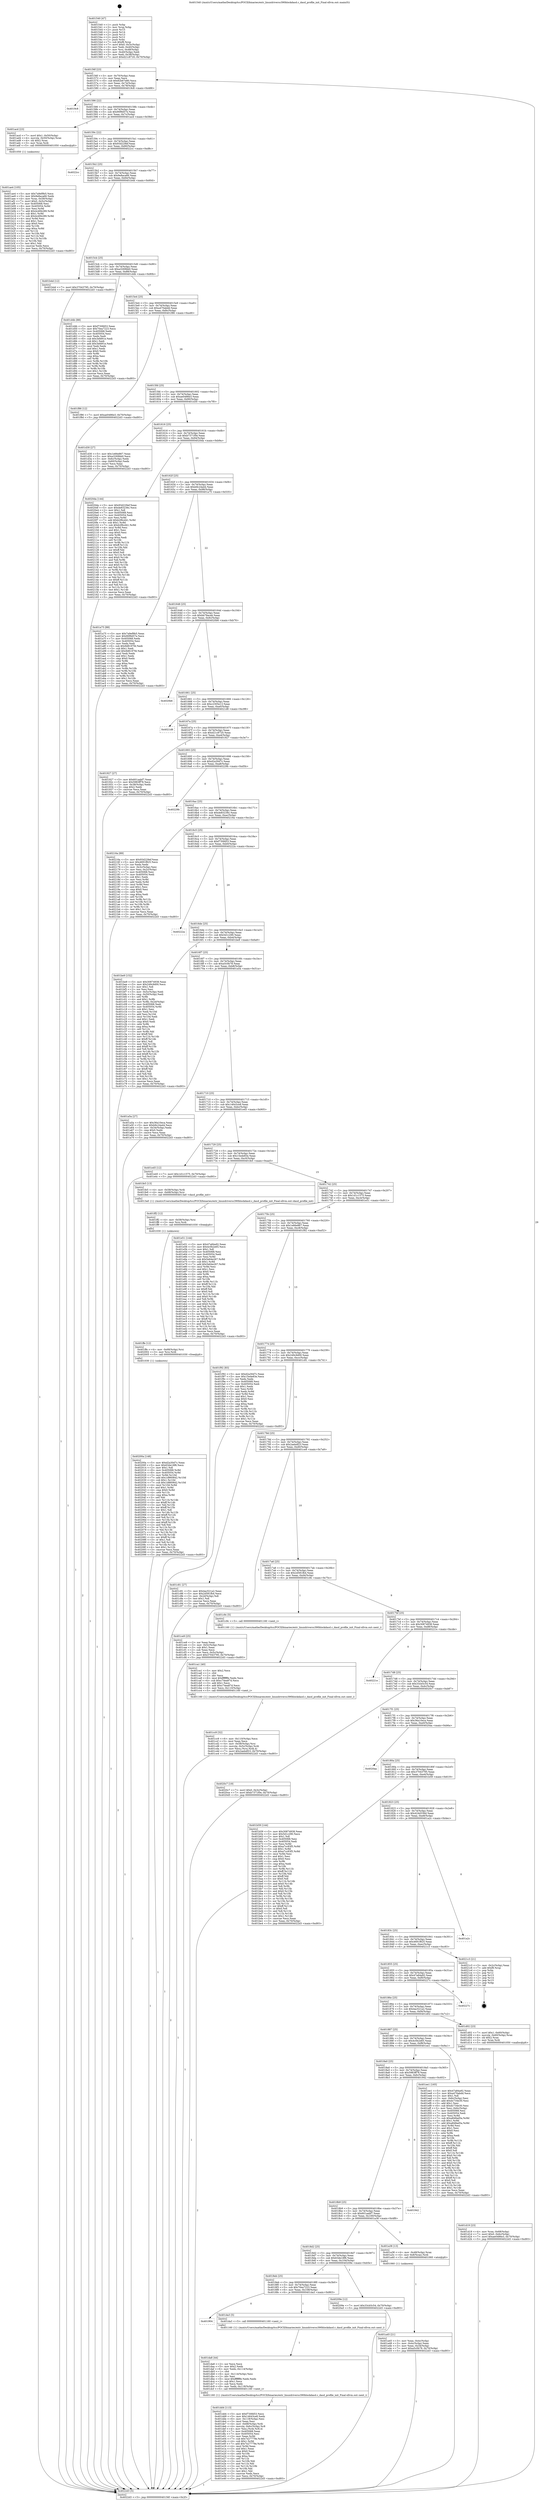 digraph "0x401540" {
  label = "0x401540 (/mnt/c/Users/mathe/Desktop/tcc/POCII/binaries/extr_linuxdriverss390blockdasd.c_dasd_profile_init_Final-ollvm.out::main(0))"
  labelloc = "t"
  node[shape=record]

  Entry [label="",width=0.3,height=0.3,shape=circle,fillcolor=black,style=filled]
  "0x40156f" [label="{
     0x40156f [23]\l
     | [instrs]\l
     &nbsp;&nbsp;0x40156f \<+3\>: mov -0x70(%rbp),%eax\l
     &nbsp;&nbsp;0x401572 \<+2\>: mov %eax,%ecx\l
     &nbsp;&nbsp;0x401574 \<+6\>: sub $0x82b67e80,%ecx\l
     &nbsp;&nbsp;0x40157a \<+3\>: mov %eax,-0x74(%rbp)\l
     &nbsp;&nbsp;0x40157d \<+3\>: mov %ecx,-0x78(%rbp)\l
     &nbsp;&nbsp;0x401580 \<+6\>: je 00000000004019c8 \<main+0x488\>\l
  }"]
  "0x4019c8" [label="{
     0x4019c8\l
  }", style=dashed]
  "0x401586" [label="{
     0x401586 [22]\l
     | [instrs]\l
     &nbsp;&nbsp;0x401586 \<+5\>: jmp 000000000040158b \<main+0x4b\>\l
     &nbsp;&nbsp;0x40158b \<+3\>: mov -0x74(%rbp),%eax\l
     &nbsp;&nbsp;0x40158e \<+5\>: sub $0x90f9d57e,%eax\l
     &nbsp;&nbsp;0x401593 \<+3\>: mov %eax,-0x7c(%rbp)\l
     &nbsp;&nbsp;0x401596 \<+6\>: je 0000000000401acd \<main+0x58d\>\l
  }"]
  Exit [label="",width=0.3,height=0.3,shape=circle,fillcolor=black,style=filled,peripheries=2]
  "0x401acd" [label="{
     0x401acd [23]\l
     | [instrs]\l
     &nbsp;&nbsp;0x401acd \<+7\>: movl $0x1,-0x50(%rbp)\l
     &nbsp;&nbsp;0x401ad4 \<+4\>: movslq -0x50(%rbp),%rax\l
     &nbsp;&nbsp;0x401ad8 \<+4\>: shl $0x2,%rax\l
     &nbsp;&nbsp;0x401adc \<+3\>: mov %rax,%rdi\l
     &nbsp;&nbsp;0x401adf \<+5\>: call 0000000000401050 \<malloc@plt\>\l
     | [calls]\l
     &nbsp;&nbsp;0x401050 \{1\} (unknown)\l
  }"]
  "0x40159c" [label="{
     0x40159c [22]\l
     | [instrs]\l
     &nbsp;&nbsp;0x40159c \<+5\>: jmp 00000000004015a1 \<main+0x61\>\l
     &nbsp;&nbsp;0x4015a1 \<+3\>: mov -0x74(%rbp),%eax\l
     &nbsp;&nbsp;0x4015a4 \<+5\>: sub $0x93d229ef,%eax\l
     &nbsp;&nbsp;0x4015a9 \<+3\>: mov %eax,-0x80(%rbp)\l
     &nbsp;&nbsp;0x4015ac \<+6\>: je 00000000004022cc \<main+0xd8c\>\l
  }"]
  "0x40200a" [label="{
     0x40200a [148]\l
     | [instrs]\l
     &nbsp;&nbsp;0x40200a \<+5\>: mov $0xd2a30d7c,%eax\l
     &nbsp;&nbsp;0x40200f \<+5\>: mov $0x63de18f6,%ecx\l
     &nbsp;&nbsp;0x402014 \<+2\>: mov $0x1,%dl\l
     &nbsp;&nbsp;0x402016 \<+8\>: mov 0x405068,%r8d\l
     &nbsp;&nbsp;0x40201e \<+8\>: mov 0x405054,%r9d\l
     &nbsp;&nbsp;0x402026 \<+3\>: mov %r8d,%r10d\l
     &nbsp;&nbsp;0x402029 \<+7\>: add $0x1d860842,%r10d\l
     &nbsp;&nbsp;0x402030 \<+4\>: sub $0x1,%r10d\l
     &nbsp;&nbsp;0x402034 \<+7\>: sub $0x1d860842,%r10d\l
     &nbsp;&nbsp;0x40203b \<+4\>: imul %r10d,%r8d\l
     &nbsp;&nbsp;0x40203f \<+4\>: and $0x1,%r8d\l
     &nbsp;&nbsp;0x402043 \<+4\>: cmp $0x0,%r8d\l
     &nbsp;&nbsp;0x402047 \<+4\>: sete %r11b\l
     &nbsp;&nbsp;0x40204b \<+4\>: cmp $0xa,%r9d\l
     &nbsp;&nbsp;0x40204f \<+3\>: setl %bl\l
     &nbsp;&nbsp;0x402052 \<+3\>: mov %r11b,%r14b\l
     &nbsp;&nbsp;0x402055 \<+4\>: xor $0xff,%r14b\l
     &nbsp;&nbsp;0x402059 \<+3\>: mov %bl,%r15b\l
     &nbsp;&nbsp;0x40205c \<+4\>: xor $0xff,%r15b\l
     &nbsp;&nbsp;0x402060 \<+3\>: xor $0x1,%dl\l
     &nbsp;&nbsp;0x402063 \<+3\>: mov %r14b,%r12b\l
     &nbsp;&nbsp;0x402066 \<+4\>: and $0xff,%r12b\l
     &nbsp;&nbsp;0x40206a \<+3\>: and %dl,%r11b\l
     &nbsp;&nbsp;0x40206d \<+3\>: mov %r15b,%r13b\l
     &nbsp;&nbsp;0x402070 \<+4\>: and $0xff,%r13b\l
     &nbsp;&nbsp;0x402074 \<+2\>: and %dl,%bl\l
     &nbsp;&nbsp;0x402076 \<+3\>: or %r11b,%r12b\l
     &nbsp;&nbsp;0x402079 \<+3\>: or %bl,%r13b\l
     &nbsp;&nbsp;0x40207c \<+3\>: xor %r13b,%r12b\l
     &nbsp;&nbsp;0x40207f \<+3\>: or %r15b,%r14b\l
     &nbsp;&nbsp;0x402082 \<+4\>: xor $0xff,%r14b\l
     &nbsp;&nbsp;0x402086 \<+3\>: or $0x1,%dl\l
     &nbsp;&nbsp;0x402089 \<+3\>: and %dl,%r14b\l
     &nbsp;&nbsp;0x40208c \<+3\>: or %r14b,%r12b\l
     &nbsp;&nbsp;0x40208f \<+4\>: test $0x1,%r12b\l
     &nbsp;&nbsp;0x402093 \<+3\>: cmovne %ecx,%eax\l
     &nbsp;&nbsp;0x402096 \<+3\>: mov %eax,-0x70(%rbp)\l
     &nbsp;&nbsp;0x402099 \<+5\>: jmp 00000000004022d3 \<main+0xd93\>\l
  }"]
  "0x4022cc" [label="{
     0x4022cc\l
  }", style=dashed]
  "0x4015b2" [label="{
     0x4015b2 [25]\l
     | [instrs]\l
     &nbsp;&nbsp;0x4015b2 \<+5\>: jmp 00000000004015b7 \<main+0x77\>\l
     &nbsp;&nbsp;0x4015b7 \<+3\>: mov -0x74(%rbp),%eax\l
     &nbsp;&nbsp;0x4015ba \<+5\>: sub $0x9e8aca66,%eax\l
     &nbsp;&nbsp;0x4015bf \<+6\>: mov %eax,-0x84(%rbp)\l
     &nbsp;&nbsp;0x4015c5 \<+6\>: je 0000000000401b4d \<main+0x60d\>\l
  }"]
  "0x401ffe" [label="{
     0x401ffe [12]\l
     | [instrs]\l
     &nbsp;&nbsp;0x401ffe \<+4\>: mov -0x68(%rbp),%rsi\l
     &nbsp;&nbsp;0x402002 \<+3\>: mov %rsi,%rdi\l
     &nbsp;&nbsp;0x402005 \<+5\>: call 0000000000401030 \<free@plt\>\l
     | [calls]\l
     &nbsp;&nbsp;0x401030 \{1\} (unknown)\l
  }"]
  "0x401b4d" [label="{
     0x401b4d [12]\l
     | [instrs]\l
     &nbsp;&nbsp;0x401b4d \<+7\>: movl $0x37043795,-0x70(%rbp)\l
     &nbsp;&nbsp;0x401b54 \<+5\>: jmp 00000000004022d3 \<main+0xd93\>\l
  }"]
  "0x4015cb" [label="{
     0x4015cb [25]\l
     | [instrs]\l
     &nbsp;&nbsp;0x4015cb \<+5\>: jmp 00000000004015d0 \<main+0x90\>\l
     &nbsp;&nbsp;0x4015d0 \<+3\>: mov -0x74(%rbp),%eax\l
     &nbsp;&nbsp;0x4015d3 \<+5\>: sub $0xa3269bb0,%eax\l
     &nbsp;&nbsp;0x4015d8 \<+6\>: mov %eax,-0x88(%rbp)\l
     &nbsp;&nbsp;0x4015de \<+6\>: je 0000000000401d4b \<main+0x80b\>\l
  }"]
  "0x401ff2" [label="{
     0x401ff2 [12]\l
     | [instrs]\l
     &nbsp;&nbsp;0x401ff2 \<+4\>: mov -0x58(%rbp),%rsi\l
     &nbsp;&nbsp;0x401ff6 \<+3\>: mov %rsi,%rdi\l
     &nbsp;&nbsp;0x401ff9 \<+5\>: call 0000000000401030 \<free@plt\>\l
     | [calls]\l
     &nbsp;&nbsp;0x401030 \{1\} (unknown)\l
  }"]
  "0x401d4b" [label="{
     0x401d4b [88]\l
     | [instrs]\l
     &nbsp;&nbsp;0x401d4b \<+5\>: mov $0xf730fd53,%eax\l
     &nbsp;&nbsp;0x401d50 \<+5\>: mov $0x70ea7223,%ecx\l
     &nbsp;&nbsp;0x401d55 \<+7\>: mov 0x405068,%edx\l
     &nbsp;&nbsp;0x401d5c \<+7\>: mov 0x405054,%esi\l
     &nbsp;&nbsp;0x401d63 \<+2\>: mov %edx,%edi\l
     &nbsp;&nbsp;0x401d65 \<+6\>: sub $0x3efd91e,%edi\l
     &nbsp;&nbsp;0x401d6b \<+3\>: sub $0x1,%edi\l
     &nbsp;&nbsp;0x401d6e \<+6\>: add $0x3efd91e,%edi\l
     &nbsp;&nbsp;0x401d74 \<+3\>: imul %edi,%edx\l
     &nbsp;&nbsp;0x401d77 \<+3\>: and $0x1,%edx\l
     &nbsp;&nbsp;0x401d7a \<+3\>: cmp $0x0,%edx\l
     &nbsp;&nbsp;0x401d7d \<+4\>: sete %r8b\l
     &nbsp;&nbsp;0x401d81 \<+3\>: cmp $0xa,%esi\l
     &nbsp;&nbsp;0x401d84 \<+4\>: setl %r9b\l
     &nbsp;&nbsp;0x401d88 \<+3\>: mov %r8b,%r10b\l
     &nbsp;&nbsp;0x401d8b \<+3\>: and %r9b,%r10b\l
     &nbsp;&nbsp;0x401d8e \<+3\>: xor %r9b,%r8b\l
     &nbsp;&nbsp;0x401d91 \<+3\>: or %r8b,%r10b\l
     &nbsp;&nbsp;0x401d94 \<+4\>: test $0x1,%r10b\l
     &nbsp;&nbsp;0x401d98 \<+3\>: cmovne %ecx,%eax\l
     &nbsp;&nbsp;0x401d9b \<+3\>: mov %eax,-0x70(%rbp)\l
     &nbsp;&nbsp;0x401d9e \<+5\>: jmp 00000000004022d3 \<main+0xd93\>\l
  }"]
  "0x4015e4" [label="{
     0x4015e4 [25]\l
     | [instrs]\l
     &nbsp;&nbsp;0x4015e4 \<+5\>: jmp 00000000004015e9 \<main+0xa9\>\l
     &nbsp;&nbsp;0x4015e9 \<+3\>: mov -0x74(%rbp),%eax\l
     &nbsp;&nbsp;0x4015ec \<+5\>: sub $0xa470abdd,%eax\l
     &nbsp;&nbsp;0x4015f1 \<+6\>: mov %eax,-0x8c(%rbp)\l
     &nbsp;&nbsp;0x4015f7 \<+6\>: je 0000000000401f86 \<main+0xa46\>\l
  }"]
  "0x401dd4" [label="{
     0x401dd4 [113]\l
     | [instrs]\l
     &nbsp;&nbsp;0x401dd4 \<+5\>: mov $0xf730fd53,%ecx\l
     &nbsp;&nbsp;0x401dd9 \<+5\>: mov $0x14643ce8,%edx\l
     &nbsp;&nbsp;0x401dde \<+6\>: mov -0x118(%rbp),%esi\l
     &nbsp;&nbsp;0x401de4 \<+3\>: imul %eax,%esi\l
     &nbsp;&nbsp;0x401de7 \<+4\>: mov -0x68(%rbp),%rdi\l
     &nbsp;&nbsp;0x401deb \<+4\>: movslq -0x6c(%rbp),%r8\l
     &nbsp;&nbsp;0x401def \<+4\>: mov %esi,(%rdi,%r8,4)\l
     &nbsp;&nbsp;0x401df3 \<+7\>: mov 0x405068,%eax\l
     &nbsp;&nbsp;0x401dfa \<+7\>: mov 0x405054,%esi\l
     &nbsp;&nbsp;0x401e01 \<+3\>: mov %eax,%r9d\l
     &nbsp;&nbsp;0x401e04 \<+7\>: sub $0x7e27779e,%r9d\l
     &nbsp;&nbsp;0x401e0b \<+4\>: sub $0x1,%r9d\l
     &nbsp;&nbsp;0x401e0f \<+7\>: add $0x7e27779e,%r9d\l
     &nbsp;&nbsp;0x401e16 \<+4\>: imul %r9d,%eax\l
     &nbsp;&nbsp;0x401e1a \<+3\>: and $0x1,%eax\l
     &nbsp;&nbsp;0x401e1d \<+3\>: cmp $0x0,%eax\l
     &nbsp;&nbsp;0x401e20 \<+4\>: sete %r10b\l
     &nbsp;&nbsp;0x401e24 \<+3\>: cmp $0xa,%esi\l
     &nbsp;&nbsp;0x401e27 \<+4\>: setl %r11b\l
     &nbsp;&nbsp;0x401e2b \<+3\>: mov %r10b,%bl\l
     &nbsp;&nbsp;0x401e2e \<+3\>: and %r11b,%bl\l
     &nbsp;&nbsp;0x401e31 \<+3\>: xor %r11b,%r10b\l
     &nbsp;&nbsp;0x401e34 \<+3\>: or %r10b,%bl\l
     &nbsp;&nbsp;0x401e37 \<+3\>: test $0x1,%bl\l
     &nbsp;&nbsp;0x401e3a \<+3\>: cmovne %edx,%ecx\l
     &nbsp;&nbsp;0x401e3d \<+3\>: mov %ecx,-0x70(%rbp)\l
     &nbsp;&nbsp;0x401e40 \<+5\>: jmp 00000000004022d3 \<main+0xd93\>\l
  }"]
  "0x401f86" [label="{
     0x401f86 [12]\l
     | [instrs]\l
     &nbsp;&nbsp;0x401f86 \<+7\>: movl $0xae0486e3,-0x70(%rbp)\l
     &nbsp;&nbsp;0x401f8d \<+5\>: jmp 00000000004022d3 \<main+0xd93\>\l
  }"]
  "0x4015fd" [label="{
     0x4015fd [25]\l
     | [instrs]\l
     &nbsp;&nbsp;0x4015fd \<+5\>: jmp 0000000000401602 \<main+0xc2\>\l
     &nbsp;&nbsp;0x401602 \<+3\>: mov -0x74(%rbp),%eax\l
     &nbsp;&nbsp;0x401605 \<+5\>: sub $0xae0486e3,%eax\l
     &nbsp;&nbsp;0x40160a \<+6\>: mov %eax,-0x90(%rbp)\l
     &nbsp;&nbsp;0x401610 \<+6\>: je 0000000000401d30 \<main+0x7f0\>\l
  }"]
  "0x401da8" [label="{
     0x401da8 [44]\l
     | [instrs]\l
     &nbsp;&nbsp;0x401da8 \<+2\>: xor %ecx,%ecx\l
     &nbsp;&nbsp;0x401daa \<+5\>: mov $0x2,%edx\l
     &nbsp;&nbsp;0x401daf \<+6\>: mov %edx,-0x114(%rbp)\l
     &nbsp;&nbsp;0x401db5 \<+1\>: cltd\l
     &nbsp;&nbsp;0x401db6 \<+6\>: mov -0x114(%rbp),%esi\l
     &nbsp;&nbsp;0x401dbc \<+2\>: idiv %esi\l
     &nbsp;&nbsp;0x401dbe \<+6\>: imul $0xfffffffe,%edx,%edx\l
     &nbsp;&nbsp;0x401dc4 \<+3\>: sub $0x1,%ecx\l
     &nbsp;&nbsp;0x401dc7 \<+2\>: sub %ecx,%edx\l
     &nbsp;&nbsp;0x401dc9 \<+6\>: mov %edx,-0x118(%rbp)\l
     &nbsp;&nbsp;0x401dcf \<+5\>: call 0000000000401160 \<next_i\>\l
     | [calls]\l
     &nbsp;&nbsp;0x401160 \{1\} (/mnt/c/Users/mathe/Desktop/tcc/POCII/binaries/extr_linuxdriverss390blockdasd.c_dasd_profile_init_Final-ollvm.out::next_i)\l
  }"]
  "0x401d30" [label="{
     0x401d30 [27]\l
     | [instrs]\l
     &nbsp;&nbsp;0x401d30 \<+5\>: mov $0x1e66e867,%eax\l
     &nbsp;&nbsp;0x401d35 \<+5\>: mov $0xa3269bb0,%ecx\l
     &nbsp;&nbsp;0x401d3a \<+3\>: mov -0x6c(%rbp),%edx\l
     &nbsp;&nbsp;0x401d3d \<+3\>: cmp -0x60(%rbp),%edx\l
     &nbsp;&nbsp;0x401d40 \<+3\>: cmovl %ecx,%eax\l
     &nbsp;&nbsp;0x401d43 \<+3\>: mov %eax,-0x70(%rbp)\l
     &nbsp;&nbsp;0x401d46 \<+5\>: jmp 00000000004022d3 \<main+0xd93\>\l
  }"]
  "0x401616" [label="{
     0x401616 [25]\l
     | [instrs]\l
     &nbsp;&nbsp;0x401616 \<+5\>: jmp 000000000040161b \<main+0xdb\>\l
     &nbsp;&nbsp;0x40161b \<+3\>: mov -0x74(%rbp),%eax\l
     &nbsp;&nbsp;0x40161e \<+5\>: sub $0xb7371f0e,%eax\l
     &nbsp;&nbsp;0x401623 \<+6\>: mov %eax,-0x94(%rbp)\l
     &nbsp;&nbsp;0x401629 \<+6\>: je 00000000004020da \<main+0xb9a\>\l
  }"]
  "0x401904" [label="{
     0x401904\l
  }", style=dashed]
  "0x4020da" [label="{
     0x4020da [144]\l
     | [instrs]\l
     &nbsp;&nbsp;0x4020da \<+5\>: mov $0x93d229ef,%eax\l
     &nbsp;&nbsp;0x4020df \<+5\>: mov $0xde83236c,%ecx\l
     &nbsp;&nbsp;0x4020e4 \<+2\>: mov $0x1,%dl\l
     &nbsp;&nbsp;0x4020e6 \<+7\>: mov 0x405068,%esi\l
     &nbsp;&nbsp;0x4020ed \<+7\>: mov 0x405054,%edi\l
     &nbsp;&nbsp;0x4020f4 \<+3\>: mov %esi,%r8d\l
     &nbsp;&nbsp;0x4020f7 \<+7\>: add $0xb2f6cd41,%r8d\l
     &nbsp;&nbsp;0x4020fe \<+4\>: sub $0x1,%r8d\l
     &nbsp;&nbsp;0x402102 \<+7\>: sub $0xb2f6cd41,%r8d\l
     &nbsp;&nbsp;0x402109 \<+4\>: imul %r8d,%esi\l
     &nbsp;&nbsp;0x40210d \<+3\>: and $0x1,%esi\l
     &nbsp;&nbsp;0x402110 \<+3\>: cmp $0x0,%esi\l
     &nbsp;&nbsp;0x402113 \<+4\>: sete %r9b\l
     &nbsp;&nbsp;0x402117 \<+3\>: cmp $0xa,%edi\l
     &nbsp;&nbsp;0x40211a \<+4\>: setl %r10b\l
     &nbsp;&nbsp;0x40211e \<+3\>: mov %r9b,%r11b\l
     &nbsp;&nbsp;0x402121 \<+4\>: xor $0xff,%r11b\l
     &nbsp;&nbsp;0x402125 \<+3\>: mov %r10b,%bl\l
     &nbsp;&nbsp;0x402128 \<+3\>: xor $0xff,%bl\l
     &nbsp;&nbsp;0x40212b \<+3\>: xor $0x0,%dl\l
     &nbsp;&nbsp;0x40212e \<+3\>: mov %r11b,%r14b\l
     &nbsp;&nbsp;0x402131 \<+4\>: and $0x0,%r14b\l
     &nbsp;&nbsp;0x402135 \<+3\>: and %dl,%r9b\l
     &nbsp;&nbsp;0x402138 \<+3\>: mov %bl,%r15b\l
     &nbsp;&nbsp;0x40213b \<+4\>: and $0x0,%r15b\l
     &nbsp;&nbsp;0x40213f \<+3\>: and %dl,%r10b\l
     &nbsp;&nbsp;0x402142 \<+3\>: or %r9b,%r14b\l
     &nbsp;&nbsp;0x402145 \<+3\>: or %r10b,%r15b\l
     &nbsp;&nbsp;0x402148 \<+3\>: xor %r15b,%r14b\l
     &nbsp;&nbsp;0x40214b \<+3\>: or %bl,%r11b\l
     &nbsp;&nbsp;0x40214e \<+4\>: xor $0xff,%r11b\l
     &nbsp;&nbsp;0x402152 \<+3\>: or $0x0,%dl\l
     &nbsp;&nbsp;0x402155 \<+3\>: and %dl,%r11b\l
     &nbsp;&nbsp;0x402158 \<+3\>: or %r11b,%r14b\l
     &nbsp;&nbsp;0x40215b \<+4\>: test $0x1,%r14b\l
     &nbsp;&nbsp;0x40215f \<+3\>: cmovne %ecx,%eax\l
     &nbsp;&nbsp;0x402162 \<+3\>: mov %eax,-0x70(%rbp)\l
     &nbsp;&nbsp;0x402165 \<+5\>: jmp 00000000004022d3 \<main+0xd93\>\l
  }"]
  "0x40162f" [label="{
     0x40162f [25]\l
     | [instrs]\l
     &nbsp;&nbsp;0x40162f \<+5\>: jmp 0000000000401634 \<main+0xf4\>\l
     &nbsp;&nbsp;0x401634 \<+3\>: mov -0x74(%rbp),%eax\l
     &nbsp;&nbsp;0x401637 \<+5\>: sub $0xb9c24a44,%eax\l
     &nbsp;&nbsp;0x40163c \<+6\>: mov %eax,-0x98(%rbp)\l
     &nbsp;&nbsp;0x401642 \<+6\>: je 0000000000401a75 \<main+0x535\>\l
  }"]
  "0x401da3" [label="{
     0x401da3 [5]\l
     | [instrs]\l
     &nbsp;&nbsp;0x401da3 \<+5\>: call 0000000000401160 \<next_i\>\l
     | [calls]\l
     &nbsp;&nbsp;0x401160 \{1\} (/mnt/c/Users/mathe/Desktop/tcc/POCII/binaries/extr_linuxdriverss390blockdasd.c_dasd_profile_init_Final-ollvm.out::next_i)\l
  }"]
  "0x401a75" [label="{
     0x401a75 [88]\l
     | [instrs]\l
     &nbsp;&nbsp;0x401a75 \<+5\>: mov $0x7a9ef9b5,%eax\l
     &nbsp;&nbsp;0x401a7a \<+5\>: mov $0x90f9d57e,%ecx\l
     &nbsp;&nbsp;0x401a7f \<+7\>: mov 0x405068,%edx\l
     &nbsp;&nbsp;0x401a86 \<+7\>: mov 0x405054,%esi\l
     &nbsp;&nbsp;0x401a8d \<+2\>: mov %edx,%edi\l
     &nbsp;&nbsp;0x401a8f \<+6\>: sub $0x9d8197fd,%edi\l
     &nbsp;&nbsp;0x401a95 \<+3\>: sub $0x1,%edi\l
     &nbsp;&nbsp;0x401a98 \<+6\>: add $0x9d8197fd,%edi\l
     &nbsp;&nbsp;0x401a9e \<+3\>: imul %edi,%edx\l
     &nbsp;&nbsp;0x401aa1 \<+3\>: and $0x1,%edx\l
     &nbsp;&nbsp;0x401aa4 \<+3\>: cmp $0x0,%edx\l
     &nbsp;&nbsp;0x401aa7 \<+4\>: sete %r8b\l
     &nbsp;&nbsp;0x401aab \<+3\>: cmp $0xa,%esi\l
     &nbsp;&nbsp;0x401aae \<+4\>: setl %r9b\l
     &nbsp;&nbsp;0x401ab2 \<+3\>: mov %r8b,%r10b\l
     &nbsp;&nbsp;0x401ab5 \<+3\>: and %r9b,%r10b\l
     &nbsp;&nbsp;0x401ab8 \<+3\>: xor %r9b,%r8b\l
     &nbsp;&nbsp;0x401abb \<+3\>: or %r8b,%r10b\l
     &nbsp;&nbsp;0x401abe \<+4\>: test $0x1,%r10b\l
     &nbsp;&nbsp;0x401ac2 \<+3\>: cmovne %ecx,%eax\l
     &nbsp;&nbsp;0x401ac5 \<+3\>: mov %eax,-0x70(%rbp)\l
     &nbsp;&nbsp;0x401ac8 \<+5\>: jmp 00000000004022d3 \<main+0xd93\>\l
  }"]
  "0x401648" [label="{
     0x401648 [25]\l
     | [instrs]\l
     &nbsp;&nbsp;0x401648 \<+5\>: jmp 000000000040164d \<main+0x10d\>\l
     &nbsp;&nbsp;0x40164d \<+3\>: mov -0x74(%rbp),%eax\l
     &nbsp;&nbsp;0x401650 \<+5\>: sub $0xbb78acab,%eax\l
     &nbsp;&nbsp;0x401655 \<+6\>: mov %eax,-0x9c(%rbp)\l
     &nbsp;&nbsp;0x40165b \<+6\>: je 00000000004020b6 \<main+0xb76\>\l
  }"]
  "0x4018eb" [label="{
     0x4018eb [25]\l
     | [instrs]\l
     &nbsp;&nbsp;0x4018eb \<+5\>: jmp 00000000004018f0 \<main+0x3b0\>\l
     &nbsp;&nbsp;0x4018f0 \<+3\>: mov -0x74(%rbp),%eax\l
     &nbsp;&nbsp;0x4018f3 \<+5\>: sub $0x70ea7223,%eax\l
     &nbsp;&nbsp;0x4018f8 \<+6\>: mov %eax,-0x108(%rbp)\l
     &nbsp;&nbsp;0x4018fe \<+6\>: je 0000000000401da3 \<main+0x863\>\l
  }"]
  "0x4020b6" [label="{
     0x4020b6\l
  }", style=dashed]
  "0x401661" [label="{
     0x401661 [25]\l
     | [instrs]\l
     &nbsp;&nbsp;0x401661 \<+5\>: jmp 0000000000401666 \<main+0x126\>\l
     &nbsp;&nbsp;0x401666 \<+3\>: mov -0x74(%rbp),%eax\l
     &nbsp;&nbsp;0x401669 \<+5\>: sub $0xc2305e13,%eax\l
     &nbsp;&nbsp;0x40166e \<+6\>: mov %eax,-0xa0(%rbp)\l
     &nbsp;&nbsp;0x401674 \<+6\>: je 00000000004021d8 \<main+0xc98\>\l
  }"]
  "0x40209e" [label="{
     0x40209e [12]\l
     | [instrs]\l
     &nbsp;&nbsp;0x40209e \<+7\>: movl $0x33cb5c54,-0x70(%rbp)\l
     &nbsp;&nbsp;0x4020a5 \<+5\>: jmp 00000000004022d3 \<main+0xd93\>\l
  }"]
  "0x4021d8" [label="{
     0x4021d8\l
  }", style=dashed]
  "0x40167a" [label="{
     0x40167a [25]\l
     | [instrs]\l
     &nbsp;&nbsp;0x40167a \<+5\>: jmp 000000000040167f \<main+0x13f\>\l
     &nbsp;&nbsp;0x40167f \<+3\>: mov -0x74(%rbp),%eax\l
     &nbsp;&nbsp;0x401682 \<+5\>: sub $0xd21c8720,%eax\l
     &nbsp;&nbsp;0x401687 \<+6\>: mov %eax,-0xa4(%rbp)\l
     &nbsp;&nbsp;0x40168d \<+6\>: je 0000000000401927 \<main+0x3e7\>\l
  }"]
  "0x401d19" [label="{
     0x401d19 [23]\l
     | [instrs]\l
     &nbsp;&nbsp;0x401d19 \<+4\>: mov %rax,-0x68(%rbp)\l
     &nbsp;&nbsp;0x401d1d \<+7\>: movl $0x0,-0x6c(%rbp)\l
     &nbsp;&nbsp;0x401d24 \<+7\>: movl $0xae0486e3,-0x70(%rbp)\l
     &nbsp;&nbsp;0x401d2b \<+5\>: jmp 00000000004022d3 \<main+0xd93\>\l
  }"]
  "0x401927" [label="{
     0x401927 [27]\l
     | [instrs]\l
     &nbsp;&nbsp;0x401927 \<+5\>: mov $0x601aabf7,%eax\l
     &nbsp;&nbsp;0x40192c \<+5\>: mov $0x5983ff78,%ecx\l
     &nbsp;&nbsp;0x401931 \<+3\>: mov -0x38(%rbp),%edx\l
     &nbsp;&nbsp;0x401934 \<+3\>: cmp $0x2,%edx\l
     &nbsp;&nbsp;0x401937 \<+3\>: cmovne %ecx,%eax\l
     &nbsp;&nbsp;0x40193a \<+3\>: mov %eax,-0x70(%rbp)\l
     &nbsp;&nbsp;0x40193d \<+5\>: jmp 00000000004022d3 \<main+0xd93\>\l
  }"]
  "0x401693" [label="{
     0x401693 [25]\l
     | [instrs]\l
     &nbsp;&nbsp;0x401693 \<+5\>: jmp 0000000000401698 \<main+0x158\>\l
     &nbsp;&nbsp;0x401698 \<+3\>: mov -0x74(%rbp),%eax\l
     &nbsp;&nbsp;0x40169b \<+5\>: sub $0xd2a30d7c,%eax\l
     &nbsp;&nbsp;0x4016a0 \<+6\>: mov %eax,-0xa8(%rbp)\l
     &nbsp;&nbsp;0x4016a6 \<+6\>: je 000000000040229b \<main+0xd5b\>\l
  }"]
  "0x4022d3" [label="{
     0x4022d3 [5]\l
     | [instrs]\l
     &nbsp;&nbsp;0x4022d3 \<+5\>: jmp 000000000040156f \<main+0x2f\>\l
  }"]
  "0x401540" [label="{
     0x401540 [47]\l
     | [instrs]\l
     &nbsp;&nbsp;0x401540 \<+1\>: push %rbp\l
     &nbsp;&nbsp;0x401541 \<+3\>: mov %rsp,%rbp\l
     &nbsp;&nbsp;0x401544 \<+2\>: push %r15\l
     &nbsp;&nbsp;0x401546 \<+2\>: push %r14\l
     &nbsp;&nbsp;0x401548 \<+2\>: push %r13\l
     &nbsp;&nbsp;0x40154a \<+2\>: push %r12\l
     &nbsp;&nbsp;0x40154c \<+1\>: push %rbx\l
     &nbsp;&nbsp;0x40154d \<+7\>: sub $0xf8,%rsp\l
     &nbsp;&nbsp;0x401554 \<+7\>: movl $0x0,-0x3c(%rbp)\l
     &nbsp;&nbsp;0x40155b \<+3\>: mov %edi,-0x40(%rbp)\l
     &nbsp;&nbsp;0x40155e \<+4\>: mov %rsi,-0x48(%rbp)\l
     &nbsp;&nbsp;0x401562 \<+3\>: mov -0x40(%rbp),%edi\l
     &nbsp;&nbsp;0x401565 \<+3\>: mov %edi,-0x38(%rbp)\l
     &nbsp;&nbsp;0x401568 \<+7\>: movl $0xd21c8720,-0x70(%rbp)\l
  }"]
  "0x401cc9" [label="{
     0x401cc9 [32]\l
     | [instrs]\l
     &nbsp;&nbsp;0x401cc9 \<+6\>: mov -0x110(%rbp),%ecx\l
     &nbsp;&nbsp;0x401ccf \<+3\>: imul %eax,%ecx\l
     &nbsp;&nbsp;0x401cd2 \<+4\>: mov -0x58(%rbp),%rsi\l
     &nbsp;&nbsp;0x401cd6 \<+4\>: movslq -0x5c(%rbp),%rdi\l
     &nbsp;&nbsp;0x401cda \<+3\>: mov %ecx,(%rsi,%rdi,4)\l
     &nbsp;&nbsp;0x401cdd \<+7\>: movl $0x2aebdf23,-0x70(%rbp)\l
     &nbsp;&nbsp;0x401ce4 \<+5\>: jmp 00000000004022d3 \<main+0xd93\>\l
  }"]
  "0x40229b" [label="{
     0x40229b\l
  }", style=dashed]
  "0x4016ac" [label="{
     0x4016ac [25]\l
     | [instrs]\l
     &nbsp;&nbsp;0x4016ac \<+5\>: jmp 00000000004016b1 \<main+0x171\>\l
     &nbsp;&nbsp;0x4016b1 \<+3\>: mov -0x74(%rbp),%eax\l
     &nbsp;&nbsp;0x4016b4 \<+5\>: sub $0xde83236c,%eax\l
     &nbsp;&nbsp;0x4016b9 \<+6\>: mov %eax,-0xac(%rbp)\l
     &nbsp;&nbsp;0x4016bf \<+6\>: je 000000000040216a \<main+0xc2a\>\l
  }"]
  "0x401ca1" [label="{
     0x401ca1 [40]\l
     | [instrs]\l
     &nbsp;&nbsp;0x401ca1 \<+5\>: mov $0x2,%ecx\l
     &nbsp;&nbsp;0x401ca6 \<+1\>: cltd\l
     &nbsp;&nbsp;0x401ca7 \<+2\>: idiv %ecx\l
     &nbsp;&nbsp;0x401ca9 \<+6\>: imul $0xfffffffe,%edx,%ecx\l
     &nbsp;&nbsp;0x401caf \<+6\>: sub $0xc74ea87d,%ecx\l
     &nbsp;&nbsp;0x401cb5 \<+3\>: add $0x1,%ecx\l
     &nbsp;&nbsp;0x401cb8 \<+6\>: add $0xc74ea87d,%ecx\l
     &nbsp;&nbsp;0x401cbe \<+6\>: mov %ecx,-0x110(%rbp)\l
     &nbsp;&nbsp;0x401cc4 \<+5\>: call 0000000000401160 \<next_i\>\l
     | [calls]\l
     &nbsp;&nbsp;0x401160 \{1\} (/mnt/c/Users/mathe/Desktop/tcc/POCII/binaries/extr_linuxdriverss390blockdasd.c_dasd_profile_init_Final-ollvm.out::next_i)\l
  }"]
  "0x40216a" [label="{
     0x40216a [89]\l
     | [instrs]\l
     &nbsp;&nbsp;0x40216a \<+5\>: mov $0x93d229ef,%eax\l
     &nbsp;&nbsp;0x40216f \<+5\>: mov $0x4691f825,%ecx\l
     &nbsp;&nbsp;0x402174 \<+2\>: xor %edx,%edx\l
     &nbsp;&nbsp;0x402176 \<+3\>: mov -0x3c(%rbp),%esi\l
     &nbsp;&nbsp;0x402179 \<+3\>: mov %esi,-0x2c(%rbp)\l
     &nbsp;&nbsp;0x40217c \<+7\>: mov 0x405068,%esi\l
     &nbsp;&nbsp;0x402183 \<+7\>: mov 0x405054,%edi\l
     &nbsp;&nbsp;0x40218a \<+3\>: sub $0x1,%edx\l
     &nbsp;&nbsp;0x40218d \<+3\>: mov %esi,%r8d\l
     &nbsp;&nbsp;0x402190 \<+3\>: add %edx,%r8d\l
     &nbsp;&nbsp;0x402193 \<+4\>: imul %r8d,%esi\l
     &nbsp;&nbsp;0x402197 \<+3\>: and $0x1,%esi\l
     &nbsp;&nbsp;0x40219a \<+3\>: cmp $0x0,%esi\l
     &nbsp;&nbsp;0x40219d \<+4\>: sete %r9b\l
     &nbsp;&nbsp;0x4021a1 \<+3\>: cmp $0xa,%edi\l
     &nbsp;&nbsp;0x4021a4 \<+4\>: setl %r10b\l
     &nbsp;&nbsp;0x4021a8 \<+3\>: mov %r9b,%r11b\l
     &nbsp;&nbsp;0x4021ab \<+3\>: and %r10b,%r11b\l
     &nbsp;&nbsp;0x4021ae \<+3\>: xor %r10b,%r9b\l
     &nbsp;&nbsp;0x4021b1 \<+3\>: or %r9b,%r11b\l
     &nbsp;&nbsp;0x4021b4 \<+4\>: test $0x1,%r11b\l
     &nbsp;&nbsp;0x4021b8 \<+3\>: cmovne %ecx,%eax\l
     &nbsp;&nbsp;0x4021bb \<+3\>: mov %eax,-0x70(%rbp)\l
     &nbsp;&nbsp;0x4021be \<+5\>: jmp 00000000004022d3 \<main+0xd93\>\l
  }"]
  "0x4016c5" [label="{
     0x4016c5 [25]\l
     | [instrs]\l
     &nbsp;&nbsp;0x4016c5 \<+5\>: jmp 00000000004016ca \<main+0x18a\>\l
     &nbsp;&nbsp;0x4016ca \<+3\>: mov -0x74(%rbp),%eax\l
     &nbsp;&nbsp;0x4016cd \<+5\>: sub $0xf730fd53,%eax\l
     &nbsp;&nbsp;0x4016d2 \<+6\>: mov %eax,-0xb0(%rbp)\l
     &nbsp;&nbsp;0x4016d8 \<+6\>: je 000000000040222a \<main+0xcea\>\l
  }"]
  "0x401ae4" [label="{
     0x401ae4 [105]\l
     | [instrs]\l
     &nbsp;&nbsp;0x401ae4 \<+5\>: mov $0x7a9ef9b5,%ecx\l
     &nbsp;&nbsp;0x401ae9 \<+5\>: mov $0x9e8aca66,%edx\l
     &nbsp;&nbsp;0x401aee \<+4\>: mov %rax,-0x58(%rbp)\l
     &nbsp;&nbsp;0x401af2 \<+7\>: movl $0x0,-0x5c(%rbp)\l
     &nbsp;&nbsp;0x401af9 \<+7\>: mov 0x405068,%esi\l
     &nbsp;&nbsp;0x401b00 \<+8\>: mov 0x405054,%r8d\l
     &nbsp;&nbsp;0x401b08 \<+3\>: mov %esi,%r9d\l
     &nbsp;&nbsp;0x401b0b \<+7\>: add $0x4cd0b289,%r9d\l
     &nbsp;&nbsp;0x401b12 \<+4\>: sub $0x1,%r9d\l
     &nbsp;&nbsp;0x401b16 \<+7\>: sub $0x4cd0b289,%r9d\l
     &nbsp;&nbsp;0x401b1d \<+4\>: imul %r9d,%esi\l
     &nbsp;&nbsp;0x401b21 \<+3\>: and $0x1,%esi\l
     &nbsp;&nbsp;0x401b24 \<+3\>: cmp $0x0,%esi\l
     &nbsp;&nbsp;0x401b27 \<+4\>: sete %r10b\l
     &nbsp;&nbsp;0x401b2b \<+4\>: cmp $0xa,%r8d\l
     &nbsp;&nbsp;0x401b2f \<+4\>: setl %r11b\l
     &nbsp;&nbsp;0x401b33 \<+3\>: mov %r10b,%bl\l
     &nbsp;&nbsp;0x401b36 \<+3\>: and %r11b,%bl\l
     &nbsp;&nbsp;0x401b39 \<+3\>: xor %r11b,%r10b\l
     &nbsp;&nbsp;0x401b3c \<+3\>: or %r10b,%bl\l
     &nbsp;&nbsp;0x401b3f \<+3\>: test $0x1,%bl\l
     &nbsp;&nbsp;0x401b42 \<+3\>: cmovne %edx,%ecx\l
     &nbsp;&nbsp;0x401b45 \<+3\>: mov %ecx,-0x70(%rbp)\l
     &nbsp;&nbsp;0x401b48 \<+5\>: jmp 00000000004022d3 \<main+0xd93\>\l
  }"]
  "0x40222a" [label="{
     0x40222a\l
  }", style=dashed]
  "0x4016de" [label="{
     0x4016de [25]\l
     | [instrs]\l
     &nbsp;&nbsp;0x4016de \<+5\>: jmp 00000000004016e3 \<main+0x1a3\>\l
     &nbsp;&nbsp;0x4016e3 \<+3\>: mov -0x74(%rbp),%eax\l
     &nbsp;&nbsp;0x4016e6 \<+5\>: sub $0x5d1c290,%eax\l
     &nbsp;&nbsp;0x4016eb \<+6\>: mov %eax,-0xb4(%rbp)\l
     &nbsp;&nbsp;0x4016f1 \<+6\>: je 0000000000401be9 \<main+0x6a9\>\l
  }"]
  "0x401a45" [label="{
     0x401a45 [21]\l
     | [instrs]\l
     &nbsp;&nbsp;0x401a45 \<+3\>: mov %eax,-0x4c(%rbp)\l
     &nbsp;&nbsp;0x401a48 \<+3\>: mov -0x4c(%rbp),%eax\l
     &nbsp;&nbsp;0x401a4b \<+3\>: mov %eax,-0x34(%rbp)\l
     &nbsp;&nbsp;0x401a4e \<+7\>: movl $0xa5c0b78,-0x70(%rbp)\l
     &nbsp;&nbsp;0x401a55 \<+5\>: jmp 00000000004022d3 \<main+0xd93\>\l
  }"]
  "0x401be9" [label="{
     0x401be9 [152]\l
     | [instrs]\l
     &nbsp;&nbsp;0x401be9 \<+5\>: mov $0x30874938,%eax\l
     &nbsp;&nbsp;0x401bee \<+5\>: mov $0x249c9d00,%ecx\l
     &nbsp;&nbsp;0x401bf3 \<+2\>: mov $0x1,%dl\l
     &nbsp;&nbsp;0x401bf5 \<+2\>: xor %esi,%esi\l
     &nbsp;&nbsp;0x401bf7 \<+3\>: mov -0x5c(%rbp),%edi\l
     &nbsp;&nbsp;0x401bfa \<+3\>: cmp -0x50(%rbp),%edi\l
     &nbsp;&nbsp;0x401bfd \<+4\>: setl %r8b\l
     &nbsp;&nbsp;0x401c01 \<+4\>: and $0x1,%r8b\l
     &nbsp;&nbsp;0x401c05 \<+4\>: mov %r8b,-0x2d(%rbp)\l
     &nbsp;&nbsp;0x401c09 \<+7\>: mov 0x405068,%edi\l
     &nbsp;&nbsp;0x401c10 \<+8\>: mov 0x405054,%r9d\l
     &nbsp;&nbsp;0x401c18 \<+3\>: sub $0x1,%esi\l
     &nbsp;&nbsp;0x401c1b \<+3\>: mov %edi,%r10d\l
     &nbsp;&nbsp;0x401c1e \<+3\>: add %esi,%r10d\l
     &nbsp;&nbsp;0x401c21 \<+4\>: imul %r10d,%edi\l
     &nbsp;&nbsp;0x401c25 \<+3\>: and $0x1,%edi\l
     &nbsp;&nbsp;0x401c28 \<+3\>: cmp $0x0,%edi\l
     &nbsp;&nbsp;0x401c2b \<+4\>: sete %r8b\l
     &nbsp;&nbsp;0x401c2f \<+4\>: cmp $0xa,%r9d\l
     &nbsp;&nbsp;0x401c33 \<+4\>: setl %r11b\l
     &nbsp;&nbsp;0x401c37 \<+3\>: mov %r8b,%bl\l
     &nbsp;&nbsp;0x401c3a \<+3\>: xor $0xff,%bl\l
     &nbsp;&nbsp;0x401c3d \<+3\>: mov %r11b,%r14b\l
     &nbsp;&nbsp;0x401c40 \<+4\>: xor $0xff,%r14b\l
     &nbsp;&nbsp;0x401c44 \<+3\>: xor $0x1,%dl\l
     &nbsp;&nbsp;0x401c47 \<+3\>: mov %bl,%r15b\l
     &nbsp;&nbsp;0x401c4a \<+4\>: and $0xff,%r15b\l
     &nbsp;&nbsp;0x401c4e \<+3\>: and %dl,%r8b\l
     &nbsp;&nbsp;0x401c51 \<+3\>: mov %r14b,%r12b\l
     &nbsp;&nbsp;0x401c54 \<+4\>: and $0xff,%r12b\l
     &nbsp;&nbsp;0x401c58 \<+3\>: and %dl,%r11b\l
     &nbsp;&nbsp;0x401c5b \<+3\>: or %r8b,%r15b\l
     &nbsp;&nbsp;0x401c5e \<+3\>: or %r11b,%r12b\l
     &nbsp;&nbsp;0x401c61 \<+3\>: xor %r12b,%r15b\l
     &nbsp;&nbsp;0x401c64 \<+3\>: or %r14b,%bl\l
     &nbsp;&nbsp;0x401c67 \<+3\>: xor $0xff,%bl\l
     &nbsp;&nbsp;0x401c6a \<+3\>: or $0x1,%dl\l
     &nbsp;&nbsp;0x401c6d \<+2\>: and %dl,%bl\l
     &nbsp;&nbsp;0x401c6f \<+3\>: or %bl,%r15b\l
     &nbsp;&nbsp;0x401c72 \<+4\>: test $0x1,%r15b\l
     &nbsp;&nbsp;0x401c76 \<+3\>: cmovne %ecx,%eax\l
     &nbsp;&nbsp;0x401c79 \<+3\>: mov %eax,-0x70(%rbp)\l
     &nbsp;&nbsp;0x401c7c \<+5\>: jmp 00000000004022d3 \<main+0xd93\>\l
  }"]
  "0x4016f7" [label="{
     0x4016f7 [25]\l
     | [instrs]\l
     &nbsp;&nbsp;0x4016f7 \<+5\>: jmp 00000000004016fc \<main+0x1bc\>\l
     &nbsp;&nbsp;0x4016fc \<+3\>: mov -0x74(%rbp),%eax\l
     &nbsp;&nbsp;0x4016ff \<+5\>: sub $0xa5c0b78,%eax\l
     &nbsp;&nbsp;0x401704 \<+6\>: mov %eax,-0xb8(%rbp)\l
     &nbsp;&nbsp;0x40170a \<+6\>: je 0000000000401a5a \<main+0x51a\>\l
  }"]
  "0x4018d2" [label="{
     0x4018d2 [25]\l
     | [instrs]\l
     &nbsp;&nbsp;0x4018d2 \<+5\>: jmp 00000000004018d7 \<main+0x397\>\l
     &nbsp;&nbsp;0x4018d7 \<+3\>: mov -0x74(%rbp),%eax\l
     &nbsp;&nbsp;0x4018da \<+5\>: sub $0x63de18f6,%eax\l
     &nbsp;&nbsp;0x4018df \<+6\>: mov %eax,-0x104(%rbp)\l
     &nbsp;&nbsp;0x4018e5 \<+6\>: je 000000000040209e \<main+0xb5e\>\l
  }"]
  "0x401a5a" [label="{
     0x401a5a [27]\l
     | [instrs]\l
     &nbsp;&nbsp;0x401a5a \<+5\>: mov $0x36a10eca,%eax\l
     &nbsp;&nbsp;0x401a5f \<+5\>: mov $0xb9c24a44,%ecx\l
     &nbsp;&nbsp;0x401a64 \<+3\>: mov -0x34(%rbp),%edx\l
     &nbsp;&nbsp;0x401a67 \<+3\>: cmp $0x0,%edx\l
     &nbsp;&nbsp;0x401a6a \<+3\>: cmove %ecx,%eax\l
     &nbsp;&nbsp;0x401a6d \<+3\>: mov %eax,-0x70(%rbp)\l
     &nbsp;&nbsp;0x401a70 \<+5\>: jmp 00000000004022d3 \<main+0xd93\>\l
  }"]
  "0x401710" [label="{
     0x401710 [25]\l
     | [instrs]\l
     &nbsp;&nbsp;0x401710 \<+5\>: jmp 0000000000401715 \<main+0x1d5\>\l
     &nbsp;&nbsp;0x401715 \<+3\>: mov -0x74(%rbp),%eax\l
     &nbsp;&nbsp;0x401718 \<+5\>: sub $0x14643ce8,%eax\l
     &nbsp;&nbsp;0x40171d \<+6\>: mov %eax,-0xbc(%rbp)\l
     &nbsp;&nbsp;0x401723 \<+6\>: je 0000000000401e45 \<main+0x905\>\l
  }"]
  "0x401a38" [label="{
     0x401a38 [13]\l
     | [instrs]\l
     &nbsp;&nbsp;0x401a38 \<+4\>: mov -0x48(%rbp),%rax\l
     &nbsp;&nbsp;0x401a3c \<+4\>: mov 0x8(%rax),%rdi\l
     &nbsp;&nbsp;0x401a40 \<+5\>: call 0000000000401060 \<atoi@plt\>\l
     | [calls]\l
     &nbsp;&nbsp;0x401060 \{1\} (unknown)\l
  }"]
  "0x401e45" [label="{
     0x401e45 [12]\l
     | [instrs]\l
     &nbsp;&nbsp;0x401e45 \<+7\>: movl $0x1d1c1575,-0x70(%rbp)\l
     &nbsp;&nbsp;0x401e4c \<+5\>: jmp 00000000004022d3 \<main+0xd93\>\l
  }"]
  "0x401729" [label="{
     0x401729 [25]\l
     | [instrs]\l
     &nbsp;&nbsp;0x401729 \<+5\>: jmp 000000000040172e \<main+0x1ee\>\l
     &nbsp;&nbsp;0x40172e \<+3\>: mov -0x74(%rbp),%eax\l
     &nbsp;&nbsp;0x401731 \<+5\>: sub $0x15ede83e,%eax\l
     &nbsp;&nbsp;0x401736 \<+6\>: mov %eax,-0xc0(%rbp)\l
     &nbsp;&nbsp;0x40173c \<+6\>: je 0000000000401fe5 \<main+0xaa5\>\l
  }"]
  "0x4018b9" [label="{
     0x4018b9 [25]\l
     | [instrs]\l
     &nbsp;&nbsp;0x4018b9 \<+5\>: jmp 00000000004018be \<main+0x37e\>\l
     &nbsp;&nbsp;0x4018be \<+3\>: mov -0x74(%rbp),%eax\l
     &nbsp;&nbsp;0x4018c1 \<+5\>: sub $0x601aabf7,%eax\l
     &nbsp;&nbsp;0x4018c6 \<+6\>: mov %eax,-0x100(%rbp)\l
     &nbsp;&nbsp;0x4018cc \<+6\>: je 0000000000401a38 \<main+0x4f8\>\l
  }"]
  "0x401fe5" [label="{
     0x401fe5 [13]\l
     | [instrs]\l
     &nbsp;&nbsp;0x401fe5 \<+4\>: mov -0x58(%rbp),%rdi\l
     &nbsp;&nbsp;0x401fe9 \<+4\>: mov -0x68(%rbp),%rsi\l
     &nbsp;&nbsp;0x401fed \<+5\>: call 00000000004013a0 \<dasd_profile_init\>\l
     | [calls]\l
     &nbsp;&nbsp;0x4013a0 \{1\} (/mnt/c/Users/mathe/Desktop/tcc/POCII/binaries/extr_linuxdriverss390blockdasd.c_dasd_profile_init_Final-ollvm.out::dasd_profile_init)\l
  }"]
  "0x401742" [label="{
     0x401742 [25]\l
     | [instrs]\l
     &nbsp;&nbsp;0x401742 \<+5\>: jmp 0000000000401747 \<main+0x207\>\l
     &nbsp;&nbsp;0x401747 \<+3\>: mov -0x74(%rbp),%eax\l
     &nbsp;&nbsp;0x40174a \<+5\>: sub $0x1d1c1575,%eax\l
     &nbsp;&nbsp;0x40174f \<+6\>: mov %eax,-0xc4(%rbp)\l
     &nbsp;&nbsp;0x401755 \<+6\>: je 0000000000401e51 \<main+0x911\>\l
  }"]
  "0x401942" [label="{
     0x401942\l
  }", style=dashed]
  "0x401e51" [label="{
     0x401e51 [144]\l
     | [instrs]\l
     &nbsp;&nbsp;0x401e51 \<+5\>: mov $0x47a84a92,%eax\l
     &nbsp;&nbsp;0x401e56 \<+5\>: mov $0x4c0b2e65,%ecx\l
     &nbsp;&nbsp;0x401e5b \<+2\>: mov $0x1,%dl\l
     &nbsp;&nbsp;0x401e5d \<+7\>: mov 0x405068,%esi\l
     &nbsp;&nbsp;0x401e64 \<+7\>: mov 0x405054,%edi\l
     &nbsp;&nbsp;0x401e6b \<+3\>: mov %esi,%r8d\l
     &nbsp;&nbsp;0x401e6e \<+7\>: sub $0x5e64e267,%r8d\l
     &nbsp;&nbsp;0x401e75 \<+4\>: sub $0x1,%r8d\l
     &nbsp;&nbsp;0x401e79 \<+7\>: add $0x5e64e267,%r8d\l
     &nbsp;&nbsp;0x401e80 \<+4\>: imul %r8d,%esi\l
     &nbsp;&nbsp;0x401e84 \<+3\>: and $0x1,%esi\l
     &nbsp;&nbsp;0x401e87 \<+3\>: cmp $0x0,%esi\l
     &nbsp;&nbsp;0x401e8a \<+4\>: sete %r9b\l
     &nbsp;&nbsp;0x401e8e \<+3\>: cmp $0xa,%edi\l
     &nbsp;&nbsp;0x401e91 \<+4\>: setl %r10b\l
     &nbsp;&nbsp;0x401e95 \<+3\>: mov %r9b,%r11b\l
     &nbsp;&nbsp;0x401e98 \<+4\>: xor $0xff,%r11b\l
     &nbsp;&nbsp;0x401e9c \<+3\>: mov %r10b,%bl\l
     &nbsp;&nbsp;0x401e9f \<+3\>: xor $0xff,%bl\l
     &nbsp;&nbsp;0x401ea2 \<+3\>: xor $0x0,%dl\l
     &nbsp;&nbsp;0x401ea5 \<+3\>: mov %r11b,%r14b\l
     &nbsp;&nbsp;0x401ea8 \<+4\>: and $0x0,%r14b\l
     &nbsp;&nbsp;0x401eac \<+3\>: and %dl,%r9b\l
     &nbsp;&nbsp;0x401eaf \<+3\>: mov %bl,%r15b\l
     &nbsp;&nbsp;0x401eb2 \<+4\>: and $0x0,%r15b\l
     &nbsp;&nbsp;0x401eb6 \<+3\>: and %dl,%r10b\l
     &nbsp;&nbsp;0x401eb9 \<+3\>: or %r9b,%r14b\l
     &nbsp;&nbsp;0x401ebc \<+3\>: or %r10b,%r15b\l
     &nbsp;&nbsp;0x401ebf \<+3\>: xor %r15b,%r14b\l
     &nbsp;&nbsp;0x401ec2 \<+3\>: or %bl,%r11b\l
     &nbsp;&nbsp;0x401ec5 \<+4\>: xor $0xff,%r11b\l
     &nbsp;&nbsp;0x401ec9 \<+3\>: or $0x0,%dl\l
     &nbsp;&nbsp;0x401ecc \<+3\>: and %dl,%r11b\l
     &nbsp;&nbsp;0x401ecf \<+3\>: or %r11b,%r14b\l
     &nbsp;&nbsp;0x401ed2 \<+4\>: test $0x1,%r14b\l
     &nbsp;&nbsp;0x401ed6 \<+3\>: cmovne %ecx,%eax\l
     &nbsp;&nbsp;0x401ed9 \<+3\>: mov %eax,-0x70(%rbp)\l
     &nbsp;&nbsp;0x401edc \<+5\>: jmp 00000000004022d3 \<main+0xd93\>\l
  }"]
  "0x40175b" [label="{
     0x40175b [25]\l
     | [instrs]\l
     &nbsp;&nbsp;0x40175b \<+5\>: jmp 0000000000401760 \<main+0x220\>\l
     &nbsp;&nbsp;0x401760 \<+3\>: mov -0x74(%rbp),%eax\l
     &nbsp;&nbsp;0x401763 \<+5\>: sub $0x1e66e867,%eax\l
     &nbsp;&nbsp;0x401768 \<+6\>: mov %eax,-0xc8(%rbp)\l
     &nbsp;&nbsp;0x40176e \<+6\>: je 0000000000401f92 \<main+0xa52\>\l
  }"]
  "0x4018a0" [label="{
     0x4018a0 [25]\l
     | [instrs]\l
     &nbsp;&nbsp;0x4018a0 \<+5\>: jmp 00000000004018a5 \<main+0x365\>\l
     &nbsp;&nbsp;0x4018a5 \<+3\>: mov -0x74(%rbp),%eax\l
     &nbsp;&nbsp;0x4018a8 \<+5\>: sub $0x5983ff78,%eax\l
     &nbsp;&nbsp;0x4018ad \<+6\>: mov %eax,-0xfc(%rbp)\l
     &nbsp;&nbsp;0x4018b3 \<+6\>: je 0000000000401942 \<main+0x402\>\l
  }"]
  "0x401f92" [label="{
     0x401f92 [83]\l
     | [instrs]\l
     &nbsp;&nbsp;0x401f92 \<+5\>: mov $0xd2a30d7c,%eax\l
     &nbsp;&nbsp;0x401f97 \<+5\>: mov $0x15ede83e,%ecx\l
     &nbsp;&nbsp;0x401f9c \<+2\>: xor %edx,%edx\l
     &nbsp;&nbsp;0x401f9e \<+7\>: mov 0x405068,%esi\l
     &nbsp;&nbsp;0x401fa5 \<+7\>: mov 0x405054,%edi\l
     &nbsp;&nbsp;0x401fac \<+3\>: sub $0x1,%edx\l
     &nbsp;&nbsp;0x401faf \<+3\>: mov %esi,%r8d\l
     &nbsp;&nbsp;0x401fb2 \<+3\>: add %edx,%r8d\l
     &nbsp;&nbsp;0x401fb5 \<+4\>: imul %r8d,%esi\l
     &nbsp;&nbsp;0x401fb9 \<+3\>: and $0x1,%esi\l
     &nbsp;&nbsp;0x401fbc \<+3\>: cmp $0x0,%esi\l
     &nbsp;&nbsp;0x401fbf \<+4\>: sete %r9b\l
     &nbsp;&nbsp;0x401fc3 \<+3\>: cmp $0xa,%edi\l
     &nbsp;&nbsp;0x401fc6 \<+4\>: setl %r10b\l
     &nbsp;&nbsp;0x401fca \<+3\>: mov %r9b,%r11b\l
     &nbsp;&nbsp;0x401fcd \<+3\>: and %r10b,%r11b\l
     &nbsp;&nbsp;0x401fd0 \<+3\>: xor %r10b,%r9b\l
     &nbsp;&nbsp;0x401fd3 \<+3\>: or %r9b,%r11b\l
     &nbsp;&nbsp;0x401fd6 \<+4\>: test $0x1,%r11b\l
     &nbsp;&nbsp;0x401fda \<+3\>: cmovne %ecx,%eax\l
     &nbsp;&nbsp;0x401fdd \<+3\>: mov %eax,-0x70(%rbp)\l
     &nbsp;&nbsp;0x401fe0 \<+5\>: jmp 00000000004022d3 \<main+0xd93\>\l
  }"]
  "0x401774" [label="{
     0x401774 [25]\l
     | [instrs]\l
     &nbsp;&nbsp;0x401774 \<+5\>: jmp 0000000000401779 \<main+0x239\>\l
     &nbsp;&nbsp;0x401779 \<+3\>: mov -0x74(%rbp),%eax\l
     &nbsp;&nbsp;0x40177c \<+5\>: sub $0x249c9d00,%eax\l
     &nbsp;&nbsp;0x401781 \<+6\>: mov %eax,-0xcc(%rbp)\l
     &nbsp;&nbsp;0x401787 \<+6\>: je 0000000000401c81 \<main+0x741\>\l
  }"]
  "0x401ee1" [label="{
     0x401ee1 [165]\l
     | [instrs]\l
     &nbsp;&nbsp;0x401ee1 \<+5\>: mov $0x47a84a92,%eax\l
     &nbsp;&nbsp;0x401ee6 \<+5\>: mov $0xa470abdd,%ecx\l
     &nbsp;&nbsp;0x401eeb \<+2\>: mov $0x1,%dl\l
     &nbsp;&nbsp;0x401eed \<+3\>: mov -0x6c(%rbp),%esi\l
     &nbsp;&nbsp;0x401ef0 \<+6\>: add $0xdc734e30,%esi\l
     &nbsp;&nbsp;0x401ef6 \<+3\>: add $0x1,%esi\l
     &nbsp;&nbsp;0x401ef9 \<+6\>: sub $0xdc734e30,%esi\l
     &nbsp;&nbsp;0x401eff \<+3\>: mov %esi,-0x6c(%rbp)\l
     &nbsp;&nbsp;0x401f02 \<+7\>: mov 0x405068,%esi\l
     &nbsp;&nbsp;0x401f09 \<+7\>: mov 0x405054,%edi\l
     &nbsp;&nbsp;0x401f10 \<+3\>: mov %esi,%r8d\l
     &nbsp;&nbsp;0x401f13 \<+7\>: sub $0xa848ad5a,%r8d\l
     &nbsp;&nbsp;0x401f1a \<+4\>: sub $0x1,%r8d\l
     &nbsp;&nbsp;0x401f1e \<+7\>: add $0xa848ad5a,%r8d\l
     &nbsp;&nbsp;0x401f25 \<+4\>: imul %r8d,%esi\l
     &nbsp;&nbsp;0x401f29 \<+3\>: and $0x1,%esi\l
     &nbsp;&nbsp;0x401f2c \<+3\>: cmp $0x0,%esi\l
     &nbsp;&nbsp;0x401f2f \<+4\>: sete %r9b\l
     &nbsp;&nbsp;0x401f33 \<+3\>: cmp $0xa,%edi\l
     &nbsp;&nbsp;0x401f36 \<+4\>: setl %r10b\l
     &nbsp;&nbsp;0x401f3a \<+3\>: mov %r9b,%r11b\l
     &nbsp;&nbsp;0x401f3d \<+4\>: xor $0xff,%r11b\l
     &nbsp;&nbsp;0x401f41 \<+3\>: mov %r10b,%bl\l
     &nbsp;&nbsp;0x401f44 \<+3\>: xor $0xff,%bl\l
     &nbsp;&nbsp;0x401f47 \<+3\>: xor $0x0,%dl\l
     &nbsp;&nbsp;0x401f4a \<+3\>: mov %r11b,%r14b\l
     &nbsp;&nbsp;0x401f4d \<+4\>: and $0x0,%r14b\l
     &nbsp;&nbsp;0x401f51 \<+3\>: and %dl,%r9b\l
     &nbsp;&nbsp;0x401f54 \<+3\>: mov %bl,%r15b\l
     &nbsp;&nbsp;0x401f57 \<+4\>: and $0x0,%r15b\l
     &nbsp;&nbsp;0x401f5b \<+3\>: and %dl,%r10b\l
     &nbsp;&nbsp;0x401f5e \<+3\>: or %r9b,%r14b\l
     &nbsp;&nbsp;0x401f61 \<+3\>: or %r10b,%r15b\l
     &nbsp;&nbsp;0x401f64 \<+3\>: xor %r15b,%r14b\l
     &nbsp;&nbsp;0x401f67 \<+3\>: or %bl,%r11b\l
     &nbsp;&nbsp;0x401f6a \<+4\>: xor $0xff,%r11b\l
     &nbsp;&nbsp;0x401f6e \<+3\>: or $0x0,%dl\l
     &nbsp;&nbsp;0x401f71 \<+3\>: and %dl,%r11b\l
     &nbsp;&nbsp;0x401f74 \<+3\>: or %r11b,%r14b\l
     &nbsp;&nbsp;0x401f77 \<+4\>: test $0x1,%r14b\l
     &nbsp;&nbsp;0x401f7b \<+3\>: cmovne %ecx,%eax\l
     &nbsp;&nbsp;0x401f7e \<+3\>: mov %eax,-0x70(%rbp)\l
     &nbsp;&nbsp;0x401f81 \<+5\>: jmp 00000000004022d3 \<main+0xd93\>\l
  }"]
  "0x401c81" [label="{
     0x401c81 [27]\l
     | [instrs]\l
     &nbsp;&nbsp;0x401c81 \<+5\>: mov $0x4ac521a2,%eax\l
     &nbsp;&nbsp;0x401c86 \<+5\>: mov $0x2d581fb4,%ecx\l
     &nbsp;&nbsp;0x401c8b \<+3\>: mov -0x2d(%rbp),%dl\l
     &nbsp;&nbsp;0x401c8e \<+3\>: test $0x1,%dl\l
     &nbsp;&nbsp;0x401c91 \<+3\>: cmovne %ecx,%eax\l
     &nbsp;&nbsp;0x401c94 \<+3\>: mov %eax,-0x70(%rbp)\l
     &nbsp;&nbsp;0x401c97 \<+5\>: jmp 00000000004022d3 \<main+0xd93\>\l
  }"]
  "0x40178d" [label="{
     0x40178d [25]\l
     | [instrs]\l
     &nbsp;&nbsp;0x40178d \<+5\>: jmp 0000000000401792 \<main+0x252\>\l
     &nbsp;&nbsp;0x401792 \<+3\>: mov -0x74(%rbp),%eax\l
     &nbsp;&nbsp;0x401795 \<+5\>: sub $0x2aebdf23,%eax\l
     &nbsp;&nbsp;0x40179a \<+6\>: mov %eax,-0xd0(%rbp)\l
     &nbsp;&nbsp;0x4017a0 \<+6\>: je 0000000000401ce9 \<main+0x7a9\>\l
  }"]
  "0x401887" [label="{
     0x401887 [25]\l
     | [instrs]\l
     &nbsp;&nbsp;0x401887 \<+5\>: jmp 000000000040188c \<main+0x34c\>\l
     &nbsp;&nbsp;0x40188c \<+3\>: mov -0x74(%rbp),%eax\l
     &nbsp;&nbsp;0x40188f \<+5\>: sub $0x4c0b2e65,%eax\l
     &nbsp;&nbsp;0x401894 \<+6\>: mov %eax,-0xf8(%rbp)\l
     &nbsp;&nbsp;0x40189a \<+6\>: je 0000000000401ee1 \<main+0x9a1\>\l
  }"]
  "0x401ce9" [label="{
     0x401ce9 [25]\l
     | [instrs]\l
     &nbsp;&nbsp;0x401ce9 \<+2\>: xor %eax,%eax\l
     &nbsp;&nbsp;0x401ceb \<+3\>: mov -0x5c(%rbp),%ecx\l
     &nbsp;&nbsp;0x401cee \<+3\>: sub $0x1,%eax\l
     &nbsp;&nbsp;0x401cf1 \<+2\>: sub %eax,%ecx\l
     &nbsp;&nbsp;0x401cf3 \<+3\>: mov %ecx,-0x5c(%rbp)\l
     &nbsp;&nbsp;0x401cf6 \<+7\>: movl $0x37043795,-0x70(%rbp)\l
     &nbsp;&nbsp;0x401cfd \<+5\>: jmp 00000000004022d3 \<main+0xd93\>\l
  }"]
  "0x4017a6" [label="{
     0x4017a6 [25]\l
     | [instrs]\l
     &nbsp;&nbsp;0x4017a6 \<+5\>: jmp 00000000004017ab \<main+0x26b\>\l
     &nbsp;&nbsp;0x4017ab \<+3\>: mov -0x74(%rbp),%eax\l
     &nbsp;&nbsp;0x4017ae \<+5\>: sub $0x2d581fb4,%eax\l
     &nbsp;&nbsp;0x4017b3 \<+6\>: mov %eax,-0xd4(%rbp)\l
     &nbsp;&nbsp;0x4017b9 \<+6\>: je 0000000000401c9c \<main+0x75c\>\l
  }"]
  "0x401d02" [label="{
     0x401d02 [23]\l
     | [instrs]\l
     &nbsp;&nbsp;0x401d02 \<+7\>: movl $0x1,-0x60(%rbp)\l
     &nbsp;&nbsp;0x401d09 \<+4\>: movslq -0x60(%rbp),%rax\l
     &nbsp;&nbsp;0x401d0d \<+4\>: shl $0x2,%rax\l
     &nbsp;&nbsp;0x401d11 \<+3\>: mov %rax,%rdi\l
     &nbsp;&nbsp;0x401d14 \<+5\>: call 0000000000401050 \<malloc@plt\>\l
     | [calls]\l
     &nbsp;&nbsp;0x401050 \{1\} (unknown)\l
  }"]
  "0x401c9c" [label="{
     0x401c9c [5]\l
     | [instrs]\l
     &nbsp;&nbsp;0x401c9c \<+5\>: call 0000000000401160 \<next_i\>\l
     | [calls]\l
     &nbsp;&nbsp;0x401160 \{1\} (/mnt/c/Users/mathe/Desktop/tcc/POCII/binaries/extr_linuxdriverss390blockdasd.c_dasd_profile_init_Final-ollvm.out::next_i)\l
  }"]
  "0x4017bf" [label="{
     0x4017bf [25]\l
     | [instrs]\l
     &nbsp;&nbsp;0x4017bf \<+5\>: jmp 00000000004017c4 \<main+0x284\>\l
     &nbsp;&nbsp;0x4017c4 \<+3\>: mov -0x74(%rbp),%eax\l
     &nbsp;&nbsp;0x4017c7 \<+5\>: sub $0x30874938,%eax\l
     &nbsp;&nbsp;0x4017cc \<+6\>: mov %eax,-0xd8(%rbp)\l
     &nbsp;&nbsp;0x4017d2 \<+6\>: je 000000000040221e \<main+0xcde\>\l
  }"]
  "0x40186e" [label="{
     0x40186e [25]\l
     | [instrs]\l
     &nbsp;&nbsp;0x40186e \<+5\>: jmp 0000000000401873 \<main+0x333\>\l
     &nbsp;&nbsp;0x401873 \<+3\>: mov -0x74(%rbp),%eax\l
     &nbsp;&nbsp;0x401876 \<+5\>: sub $0x4ac521a2,%eax\l
     &nbsp;&nbsp;0x40187b \<+6\>: mov %eax,-0xf4(%rbp)\l
     &nbsp;&nbsp;0x401881 \<+6\>: je 0000000000401d02 \<main+0x7c2\>\l
  }"]
  "0x40221e" [label="{
     0x40221e\l
  }", style=dashed]
  "0x4017d8" [label="{
     0x4017d8 [25]\l
     | [instrs]\l
     &nbsp;&nbsp;0x4017d8 \<+5\>: jmp 00000000004017dd \<main+0x29d\>\l
     &nbsp;&nbsp;0x4017dd \<+3\>: mov -0x74(%rbp),%eax\l
     &nbsp;&nbsp;0x4017e0 \<+5\>: sub $0x33cb5c54,%eax\l
     &nbsp;&nbsp;0x4017e5 \<+6\>: mov %eax,-0xdc(%rbp)\l
     &nbsp;&nbsp;0x4017eb \<+6\>: je 00000000004020c7 \<main+0xb87\>\l
  }"]
  "0x40227c" [label="{
     0x40227c\l
  }", style=dashed]
  "0x4020c7" [label="{
     0x4020c7 [19]\l
     | [instrs]\l
     &nbsp;&nbsp;0x4020c7 \<+7\>: movl $0x0,-0x3c(%rbp)\l
     &nbsp;&nbsp;0x4020ce \<+7\>: movl $0xb7371f0e,-0x70(%rbp)\l
     &nbsp;&nbsp;0x4020d5 \<+5\>: jmp 00000000004022d3 \<main+0xd93\>\l
  }"]
  "0x4017f1" [label="{
     0x4017f1 [25]\l
     | [instrs]\l
     &nbsp;&nbsp;0x4017f1 \<+5\>: jmp 00000000004017f6 \<main+0x2b6\>\l
     &nbsp;&nbsp;0x4017f6 \<+3\>: mov -0x74(%rbp),%eax\l
     &nbsp;&nbsp;0x4017f9 \<+5\>: sub $0x36a10eca,%eax\l
     &nbsp;&nbsp;0x4017fe \<+6\>: mov %eax,-0xe0(%rbp)\l
     &nbsp;&nbsp;0x401804 \<+6\>: je 00000000004020aa \<main+0xb6a\>\l
  }"]
  "0x401855" [label="{
     0x401855 [25]\l
     | [instrs]\l
     &nbsp;&nbsp;0x401855 \<+5\>: jmp 000000000040185a \<main+0x31a\>\l
     &nbsp;&nbsp;0x40185a \<+3\>: mov -0x74(%rbp),%eax\l
     &nbsp;&nbsp;0x40185d \<+5\>: sub $0x47a84a92,%eax\l
     &nbsp;&nbsp;0x401862 \<+6\>: mov %eax,-0xf0(%rbp)\l
     &nbsp;&nbsp;0x401868 \<+6\>: je 000000000040227c \<main+0xd3c\>\l
  }"]
  "0x4020aa" [label="{
     0x4020aa\l
  }", style=dashed]
  "0x40180a" [label="{
     0x40180a [25]\l
     | [instrs]\l
     &nbsp;&nbsp;0x40180a \<+5\>: jmp 000000000040180f \<main+0x2cf\>\l
     &nbsp;&nbsp;0x40180f \<+3\>: mov -0x74(%rbp),%eax\l
     &nbsp;&nbsp;0x401812 \<+5\>: sub $0x37043795,%eax\l
     &nbsp;&nbsp;0x401817 \<+6\>: mov %eax,-0xe4(%rbp)\l
     &nbsp;&nbsp;0x40181d \<+6\>: je 0000000000401b59 \<main+0x619\>\l
  }"]
  "0x4021c3" [label="{
     0x4021c3 [21]\l
     | [instrs]\l
     &nbsp;&nbsp;0x4021c3 \<+3\>: mov -0x2c(%rbp),%eax\l
     &nbsp;&nbsp;0x4021c6 \<+7\>: add $0xf8,%rsp\l
     &nbsp;&nbsp;0x4021cd \<+1\>: pop %rbx\l
     &nbsp;&nbsp;0x4021ce \<+2\>: pop %r12\l
     &nbsp;&nbsp;0x4021d0 \<+2\>: pop %r13\l
     &nbsp;&nbsp;0x4021d2 \<+2\>: pop %r14\l
     &nbsp;&nbsp;0x4021d4 \<+2\>: pop %r15\l
     &nbsp;&nbsp;0x4021d6 \<+1\>: pop %rbp\l
     &nbsp;&nbsp;0x4021d7 \<+1\>: ret\l
  }"]
  "0x401b59" [label="{
     0x401b59 [144]\l
     | [instrs]\l
     &nbsp;&nbsp;0x401b59 \<+5\>: mov $0x30874938,%eax\l
     &nbsp;&nbsp;0x401b5e \<+5\>: mov $0x5d1c290,%ecx\l
     &nbsp;&nbsp;0x401b63 \<+2\>: mov $0x1,%dl\l
     &nbsp;&nbsp;0x401b65 \<+7\>: mov 0x405068,%esi\l
     &nbsp;&nbsp;0x401b6c \<+7\>: mov 0x405054,%edi\l
     &nbsp;&nbsp;0x401b73 \<+3\>: mov %esi,%r8d\l
     &nbsp;&nbsp;0x401b76 \<+7\>: add $0xa7cc83f5,%r8d\l
     &nbsp;&nbsp;0x401b7d \<+4\>: sub $0x1,%r8d\l
     &nbsp;&nbsp;0x401b81 \<+7\>: sub $0xa7cc83f5,%r8d\l
     &nbsp;&nbsp;0x401b88 \<+4\>: imul %r8d,%esi\l
     &nbsp;&nbsp;0x401b8c \<+3\>: and $0x1,%esi\l
     &nbsp;&nbsp;0x401b8f \<+3\>: cmp $0x0,%esi\l
     &nbsp;&nbsp;0x401b92 \<+4\>: sete %r9b\l
     &nbsp;&nbsp;0x401b96 \<+3\>: cmp $0xa,%edi\l
     &nbsp;&nbsp;0x401b99 \<+4\>: setl %r10b\l
     &nbsp;&nbsp;0x401b9d \<+3\>: mov %r9b,%r11b\l
     &nbsp;&nbsp;0x401ba0 \<+4\>: xor $0xff,%r11b\l
     &nbsp;&nbsp;0x401ba4 \<+3\>: mov %r10b,%bl\l
     &nbsp;&nbsp;0x401ba7 \<+3\>: xor $0xff,%bl\l
     &nbsp;&nbsp;0x401baa \<+3\>: xor $0x0,%dl\l
     &nbsp;&nbsp;0x401bad \<+3\>: mov %r11b,%r14b\l
     &nbsp;&nbsp;0x401bb0 \<+4\>: and $0x0,%r14b\l
     &nbsp;&nbsp;0x401bb4 \<+3\>: and %dl,%r9b\l
     &nbsp;&nbsp;0x401bb7 \<+3\>: mov %bl,%r15b\l
     &nbsp;&nbsp;0x401bba \<+4\>: and $0x0,%r15b\l
     &nbsp;&nbsp;0x401bbe \<+3\>: and %dl,%r10b\l
     &nbsp;&nbsp;0x401bc1 \<+3\>: or %r9b,%r14b\l
     &nbsp;&nbsp;0x401bc4 \<+3\>: or %r10b,%r15b\l
     &nbsp;&nbsp;0x401bc7 \<+3\>: xor %r15b,%r14b\l
     &nbsp;&nbsp;0x401bca \<+3\>: or %bl,%r11b\l
     &nbsp;&nbsp;0x401bcd \<+4\>: xor $0xff,%r11b\l
     &nbsp;&nbsp;0x401bd1 \<+3\>: or $0x0,%dl\l
     &nbsp;&nbsp;0x401bd4 \<+3\>: and %dl,%r11b\l
     &nbsp;&nbsp;0x401bd7 \<+3\>: or %r11b,%r14b\l
     &nbsp;&nbsp;0x401bda \<+4\>: test $0x1,%r14b\l
     &nbsp;&nbsp;0x401bde \<+3\>: cmovne %ecx,%eax\l
     &nbsp;&nbsp;0x401be1 \<+3\>: mov %eax,-0x70(%rbp)\l
     &nbsp;&nbsp;0x401be4 \<+5\>: jmp 00000000004022d3 \<main+0xd93\>\l
  }"]
  "0x401823" [label="{
     0x401823 [25]\l
     | [instrs]\l
     &nbsp;&nbsp;0x401823 \<+5\>: jmp 0000000000401828 \<main+0x2e8\>\l
     &nbsp;&nbsp;0x401828 \<+3\>: mov -0x74(%rbp),%eax\l
     &nbsp;&nbsp;0x40182b \<+5\>: sub $0x424d336d,%eax\l
     &nbsp;&nbsp;0x401830 \<+6\>: mov %eax,-0xe8(%rbp)\l
     &nbsp;&nbsp;0x401836 \<+6\>: je 0000000000401a2c \<main+0x4ec\>\l
  }"]
  "0x40183c" [label="{
     0x40183c [25]\l
     | [instrs]\l
     &nbsp;&nbsp;0x40183c \<+5\>: jmp 0000000000401841 \<main+0x301\>\l
     &nbsp;&nbsp;0x401841 \<+3\>: mov -0x74(%rbp),%eax\l
     &nbsp;&nbsp;0x401844 \<+5\>: sub $0x4691f825,%eax\l
     &nbsp;&nbsp;0x401849 \<+6\>: mov %eax,-0xec(%rbp)\l
     &nbsp;&nbsp;0x40184f \<+6\>: je 00000000004021c3 \<main+0xc83\>\l
  }"]
  "0x401a2c" [label="{
     0x401a2c\l
  }", style=dashed]
  Entry -> "0x401540" [label=" 1"]
  "0x40156f" -> "0x4019c8" [label=" 0"]
  "0x40156f" -> "0x401586" [label=" 30"]
  "0x4021c3" -> Exit [label=" 1"]
  "0x401586" -> "0x401acd" [label=" 1"]
  "0x401586" -> "0x40159c" [label=" 29"]
  "0x40216a" -> "0x4022d3" [label=" 1"]
  "0x40159c" -> "0x4022cc" [label=" 0"]
  "0x40159c" -> "0x4015b2" [label=" 29"]
  "0x4020da" -> "0x4022d3" [label=" 1"]
  "0x4015b2" -> "0x401b4d" [label=" 1"]
  "0x4015b2" -> "0x4015cb" [label=" 28"]
  "0x4020c7" -> "0x4022d3" [label=" 1"]
  "0x4015cb" -> "0x401d4b" [label=" 1"]
  "0x4015cb" -> "0x4015e4" [label=" 27"]
  "0x40209e" -> "0x4022d3" [label=" 1"]
  "0x4015e4" -> "0x401f86" [label=" 1"]
  "0x4015e4" -> "0x4015fd" [label=" 26"]
  "0x40200a" -> "0x4022d3" [label=" 1"]
  "0x4015fd" -> "0x401d30" [label=" 2"]
  "0x4015fd" -> "0x401616" [label=" 24"]
  "0x401ffe" -> "0x40200a" [label=" 1"]
  "0x401616" -> "0x4020da" [label=" 1"]
  "0x401616" -> "0x40162f" [label=" 23"]
  "0x401ff2" -> "0x401ffe" [label=" 1"]
  "0x40162f" -> "0x401a75" [label=" 1"]
  "0x40162f" -> "0x401648" [label=" 22"]
  "0x401fe5" -> "0x401ff2" [label=" 1"]
  "0x401648" -> "0x4020b6" [label=" 0"]
  "0x401648" -> "0x401661" [label=" 22"]
  "0x401f86" -> "0x4022d3" [label=" 1"]
  "0x401661" -> "0x4021d8" [label=" 0"]
  "0x401661" -> "0x40167a" [label=" 22"]
  "0x401ee1" -> "0x4022d3" [label=" 1"]
  "0x40167a" -> "0x401927" [label=" 1"]
  "0x40167a" -> "0x401693" [label=" 21"]
  "0x401927" -> "0x4022d3" [label=" 1"]
  "0x401540" -> "0x40156f" [label=" 1"]
  "0x4022d3" -> "0x40156f" [label=" 29"]
  "0x401e45" -> "0x4022d3" [label=" 1"]
  "0x401693" -> "0x40229b" [label=" 0"]
  "0x401693" -> "0x4016ac" [label=" 21"]
  "0x401dd4" -> "0x4022d3" [label=" 1"]
  "0x4016ac" -> "0x40216a" [label=" 1"]
  "0x4016ac" -> "0x4016c5" [label=" 20"]
  "0x401da8" -> "0x401dd4" [label=" 1"]
  "0x4016c5" -> "0x40222a" [label=" 0"]
  "0x4016c5" -> "0x4016de" [label=" 20"]
  "0x401da3" -> "0x401da8" [label=" 1"]
  "0x4016de" -> "0x401be9" [label=" 2"]
  "0x4016de" -> "0x4016f7" [label=" 18"]
  "0x4018eb" -> "0x401904" [label=" 0"]
  "0x4016f7" -> "0x401a5a" [label=" 1"]
  "0x4016f7" -> "0x401710" [label=" 17"]
  "0x4018eb" -> "0x401da3" [label=" 1"]
  "0x401710" -> "0x401e45" [label=" 1"]
  "0x401710" -> "0x401729" [label=" 16"]
  "0x401f92" -> "0x4022d3" [label=" 1"]
  "0x401729" -> "0x401fe5" [label=" 1"]
  "0x401729" -> "0x401742" [label=" 15"]
  "0x4018d2" -> "0x40209e" [label=" 1"]
  "0x401742" -> "0x401e51" [label=" 1"]
  "0x401742" -> "0x40175b" [label=" 14"]
  "0x401e51" -> "0x4022d3" [label=" 1"]
  "0x40175b" -> "0x401f92" [label=" 1"]
  "0x40175b" -> "0x401774" [label=" 13"]
  "0x401d30" -> "0x4022d3" [label=" 2"]
  "0x401774" -> "0x401c81" [label=" 2"]
  "0x401774" -> "0x40178d" [label=" 11"]
  "0x401d19" -> "0x4022d3" [label=" 1"]
  "0x40178d" -> "0x401ce9" [label=" 1"]
  "0x40178d" -> "0x4017a6" [label=" 10"]
  "0x401ce9" -> "0x4022d3" [label=" 1"]
  "0x4017a6" -> "0x401c9c" [label=" 1"]
  "0x4017a6" -> "0x4017bf" [label=" 9"]
  "0x401cc9" -> "0x4022d3" [label=" 1"]
  "0x4017bf" -> "0x40221e" [label=" 0"]
  "0x4017bf" -> "0x4017d8" [label=" 9"]
  "0x401c9c" -> "0x401ca1" [label=" 1"]
  "0x4017d8" -> "0x4020c7" [label=" 1"]
  "0x4017d8" -> "0x4017f1" [label=" 8"]
  "0x401c81" -> "0x4022d3" [label=" 2"]
  "0x4017f1" -> "0x4020aa" [label=" 0"]
  "0x4017f1" -> "0x40180a" [label=" 8"]
  "0x401b59" -> "0x4022d3" [label=" 2"]
  "0x40180a" -> "0x401b59" [label=" 2"]
  "0x40180a" -> "0x401823" [label=" 6"]
  "0x401b4d" -> "0x4022d3" [label=" 1"]
  "0x401823" -> "0x401a2c" [label=" 0"]
  "0x401823" -> "0x40183c" [label=" 6"]
  "0x401ae4" -> "0x4022d3" [label=" 1"]
  "0x40183c" -> "0x4021c3" [label=" 1"]
  "0x40183c" -> "0x401855" [label=" 5"]
  "0x401be9" -> "0x4022d3" [label=" 2"]
  "0x401855" -> "0x40227c" [label=" 0"]
  "0x401855" -> "0x40186e" [label=" 5"]
  "0x401ca1" -> "0x401cc9" [label=" 1"]
  "0x40186e" -> "0x401d02" [label=" 1"]
  "0x40186e" -> "0x401887" [label=" 4"]
  "0x401d02" -> "0x401d19" [label=" 1"]
  "0x401887" -> "0x401ee1" [label=" 1"]
  "0x401887" -> "0x4018a0" [label=" 3"]
  "0x401d4b" -> "0x4022d3" [label=" 1"]
  "0x4018a0" -> "0x401942" [label=" 0"]
  "0x4018a0" -> "0x4018b9" [label=" 3"]
  "0x4018d2" -> "0x4018eb" [label=" 1"]
  "0x4018b9" -> "0x401a38" [label=" 1"]
  "0x4018b9" -> "0x4018d2" [label=" 2"]
  "0x401a38" -> "0x401a45" [label=" 1"]
  "0x401a45" -> "0x4022d3" [label=" 1"]
  "0x401a5a" -> "0x4022d3" [label=" 1"]
  "0x401a75" -> "0x4022d3" [label=" 1"]
  "0x401acd" -> "0x401ae4" [label=" 1"]
}

